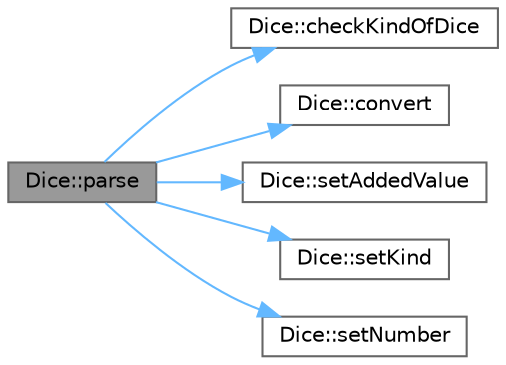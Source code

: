 digraph "Dice::parse"
{
 // LATEX_PDF_SIZE
  bgcolor="transparent";
  edge [fontname=Helvetica,fontsize=10,labelfontname=Helvetica,labelfontsize=10];
  node [fontname=Helvetica,fontsize=10,shape=box,height=0.2,width=0.4];
  rankdir="LR";
  Node1 [id="Node000001",label="Dice::parse",height=0.2,width=0.4,color="gray40", fillcolor="grey60", style="filled", fontcolor="black",tooltip="sets the number(x), kind(y) and addedValue of dice attributes based on the format xdy[+z] and checks ..."];
  Node1 -> Node2 [id="edge1_Node000001_Node000002",color="steelblue1",style="solid",tooltip=" "];
  Node2 [id="Node000002",label="Dice::checkKindOfDice",height=0.2,width=0.4,color="grey40", fillcolor="white", style="filled",URL="$class_dice.html#aa9c31e56111d6474cf489591db359acb",tooltip="check if kind of dice is d4, d6, d8, d10, d12, d20, or d100"];
  Node1 -> Node3 [id="edge2_Node000001_Node000003",color="steelblue1",style="solid",tooltip=" "];
  Node3 [id="Node000003",label="Dice::convert",height=0.2,width=0.4,color="grey40", fillcolor="white", style="filled",URL="$class_dice.html#a8dca70574a5a71ef9c0c67a590404c8f",tooltip="converts given string to integer"];
  Node1 -> Node4 [id="edge3_Node000001_Node000004",color="steelblue1",style="solid",tooltip=" "];
  Node4 [id="Node000004",label="Dice::setAddedValue",height=0.2,width=0.4,color="grey40", fillcolor="white", style="filled",URL="$class_dice.html#a916d9bb78896ed3e53dee7e0233a2743",tooltip="Set the added value attribute of the Dice object."];
  Node1 -> Node5 [id="edge4_Node000001_Node000005",color="steelblue1",style="solid",tooltip=" "];
  Node5 [id="Node000005",label="Dice::setKind",height=0.2,width=0.4,color="grey40", fillcolor="white", style="filled",URL="$class_dice.html#ab64aa8ebfa909dc59e827770843e4262",tooltip="Set the kind attribute of the Dice object."];
  Node1 -> Node6 [id="edge5_Node000001_Node000006",color="steelblue1",style="solid",tooltip=" "];
  Node6 [id="Node000006",label="Dice::setNumber",height=0.2,width=0.4,color="grey40", fillcolor="white", style="filled",URL="$class_dice.html#a918d6953c8d622546f8703735147fda9",tooltip="Set the number attribute of the Dice object."];
}
